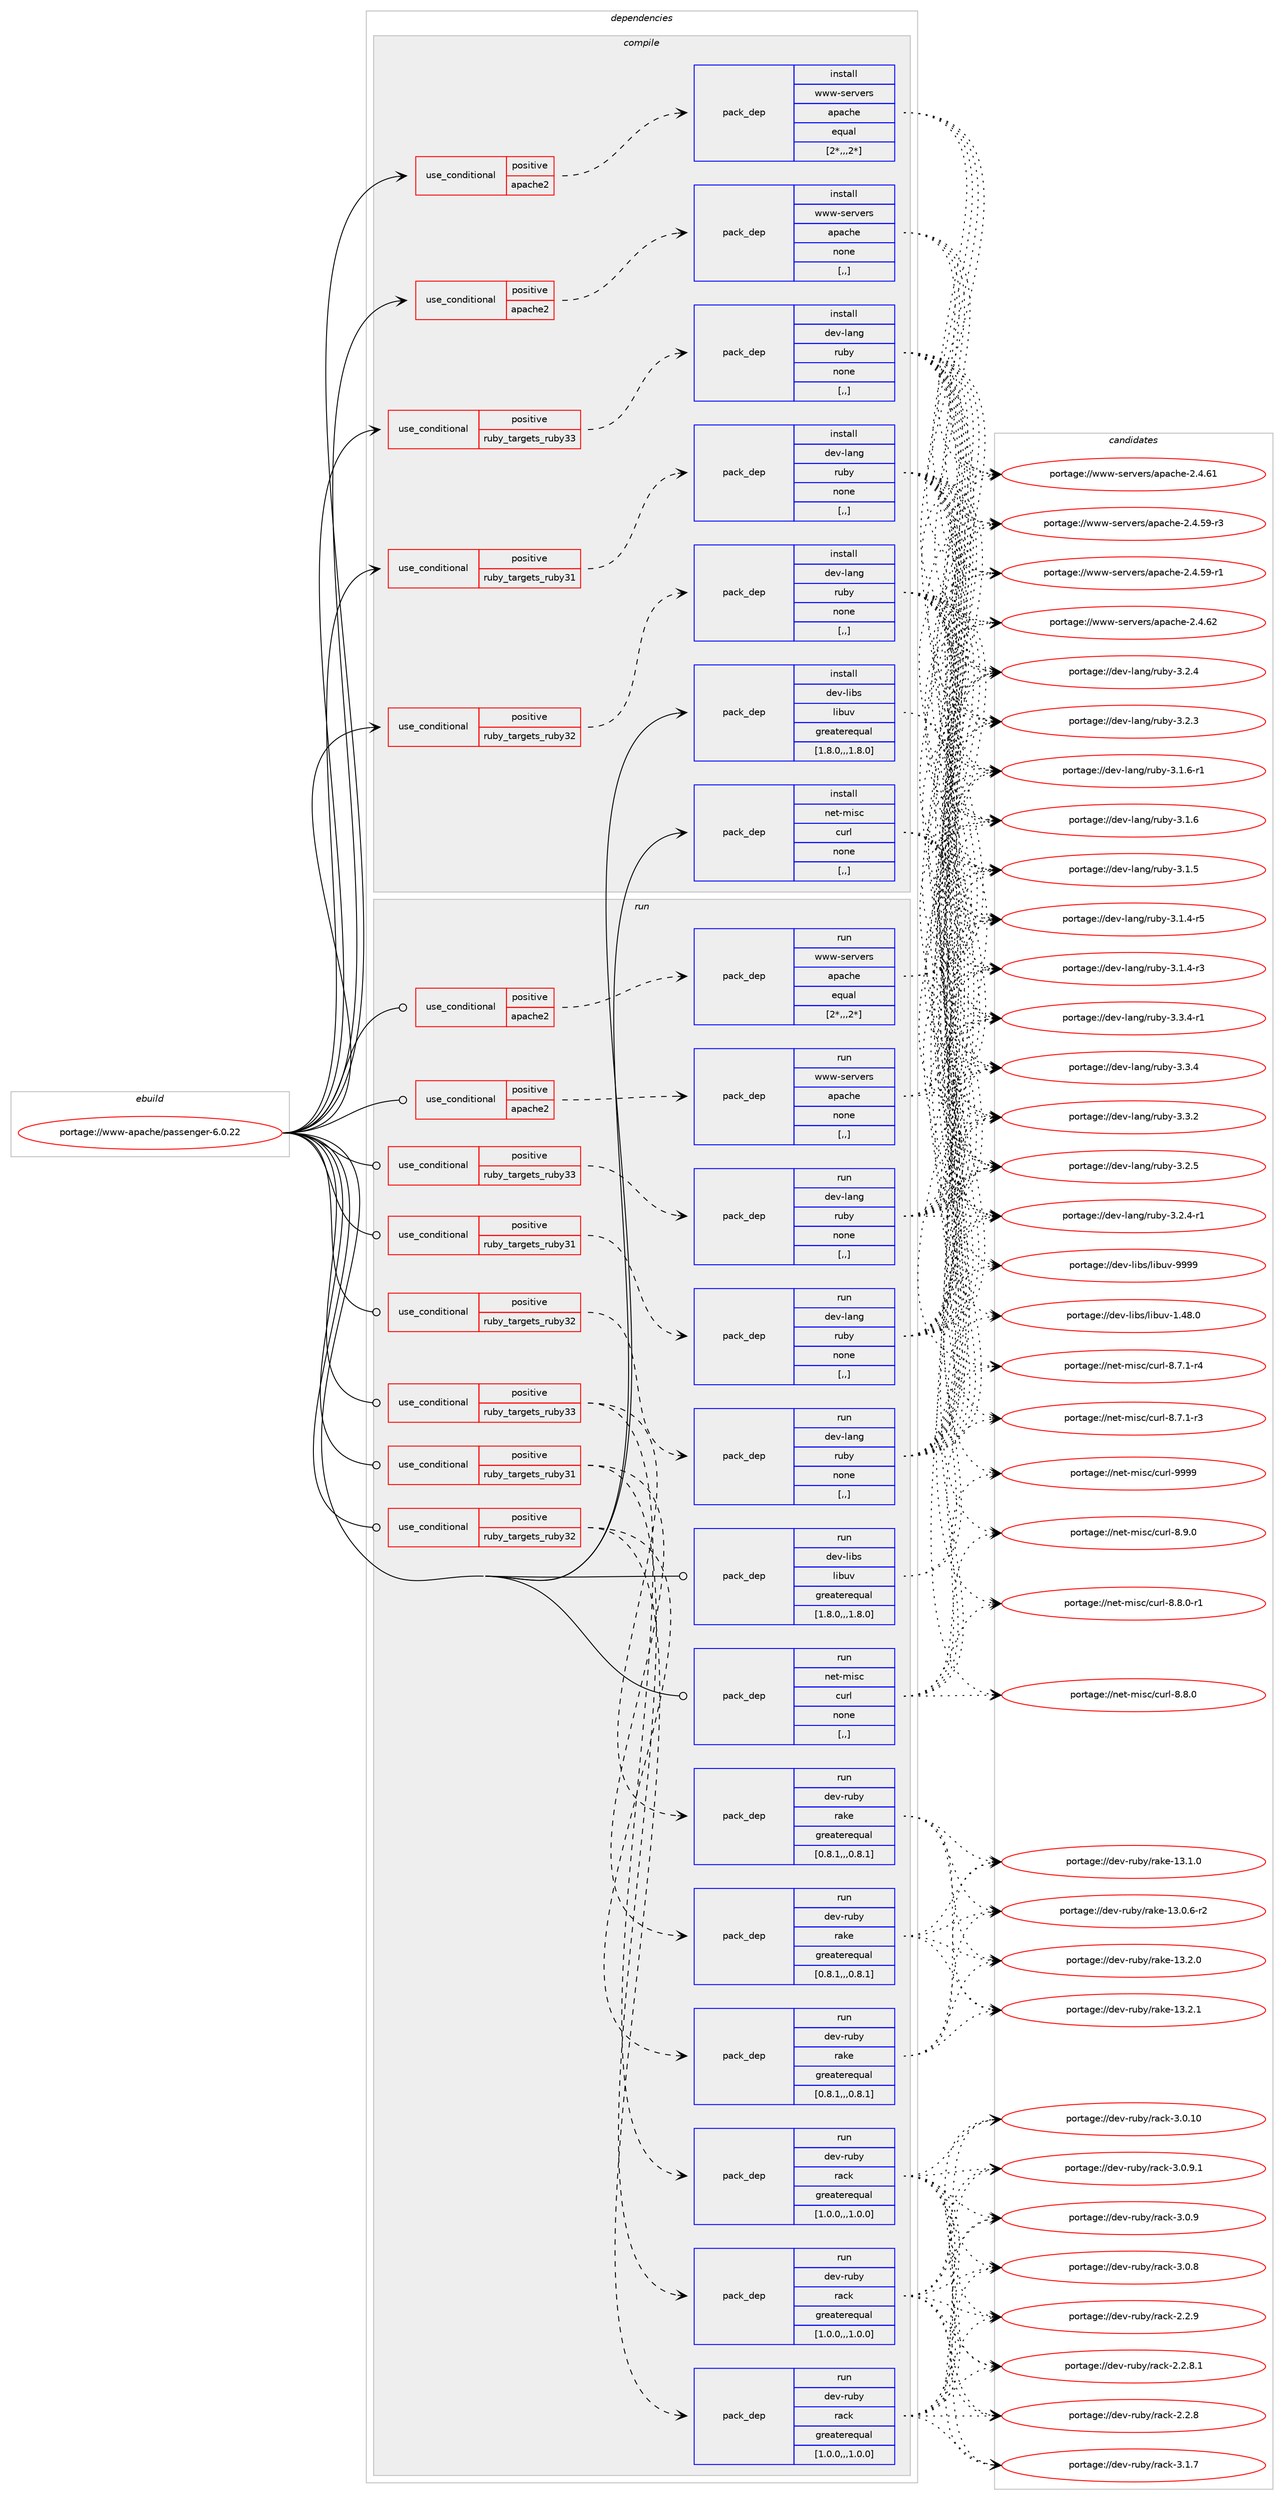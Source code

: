 digraph prolog {

# *************
# Graph options
# *************

newrank=true;
concentrate=true;
compound=true;
graph [rankdir=LR,fontname=Helvetica,fontsize=10,ranksep=1.5];#, ranksep=2.5, nodesep=0.2];
edge  [arrowhead=vee];
node  [fontname=Helvetica,fontsize=10];

# **********
# The ebuild
# **********

subgraph cluster_leftcol {
color=gray;
label=<<i>ebuild</i>>;
id [label="portage://www-apache/passenger-6.0.22", color=red, width=4, href="../www-apache/passenger-6.0.22.svg"];
}

# ****************
# The dependencies
# ****************

subgraph cluster_midcol {
color=gray;
label=<<i>dependencies</i>>;
subgraph cluster_compile {
fillcolor="#eeeeee";
style=filled;
label=<<i>compile</i>>;
subgraph cond118772 {
dependency445808 [label=<<TABLE BORDER="0" CELLBORDER="1" CELLSPACING="0" CELLPADDING="4"><TR><TD ROWSPAN="3" CELLPADDING="10">use_conditional</TD></TR><TR><TD>positive</TD></TR><TR><TD>apache2</TD></TR></TABLE>>, shape=none, color=red];
subgraph pack323781 {
dependency445809 [label=<<TABLE BORDER="0" CELLBORDER="1" CELLSPACING="0" CELLPADDING="4" WIDTH="220"><TR><TD ROWSPAN="6" CELLPADDING="30">pack_dep</TD></TR><TR><TD WIDTH="110">install</TD></TR><TR><TD>www-servers</TD></TR><TR><TD>apache</TD></TR><TR><TD>equal</TD></TR><TR><TD>[2*,,,2*]</TD></TR></TABLE>>, shape=none, color=blue];
}
dependency445808:e -> dependency445809:w [weight=20,style="dashed",arrowhead="vee"];
}
id:e -> dependency445808:w [weight=20,style="solid",arrowhead="vee"];
subgraph cond118773 {
dependency445810 [label=<<TABLE BORDER="0" CELLBORDER="1" CELLSPACING="0" CELLPADDING="4"><TR><TD ROWSPAN="3" CELLPADDING="10">use_conditional</TD></TR><TR><TD>positive</TD></TR><TR><TD>apache2</TD></TR></TABLE>>, shape=none, color=red];
subgraph pack323782 {
dependency445811 [label=<<TABLE BORDER="0" CELLBORDER="1" CELLSPACING="0" CELLPADDING="4" WIDTH="220"><TR><TD ROWSPAN="6" CELLPADDING="30">pack_dep</TD></TR><TR><TD WIDTH="110">install</TD></TR><TR><TD>www-servers</TD></TR><TR><TD>apache</TD></TR><TR><TD>none</TD></TR><TR><TD>[,,]</TD></TR></TABLE>>, shape=none, color=blue];
}
dependency445810:e -> dependency445811:w [weight=20,style="dashed",arrowhead="vee"];
}
id:e -> dependency445810:w [weight=20,style="solid",arrowhead="vee"];
subgraph cond118774 {
dependency445812 [label=<<TABLE BORDER="0" CELLBORDER="1" CELLSPACING="0" CELLPADDING="4"><TR><TD ROWSPAN="3" CELLPADDING="10">use_conditional</TD></TR><TR><TD>positive</TD></TR><TR><TD>ruby_targets_ruby31</TD></TR></TABLE>>, shape=none, color=red];
subgraph pack323783 {
dependency445813 [label=<<TABLE BORDER="0" CELLBORDER="1" CELLSPACING="0" CELLPADDING="4" WIDTH="220"><TR><TD ROWSPAN="6" CELLPADDING="30">pack_dep</TD></TR><TR><TD WIDTH="110">install</TD></TR><TR><TD>dev-lang</TD></TR><TR><TD>ruby</TD></TR><TR><TD>none</TD></TR><TR><TD>[,,]</TD></TR></TABLE>>, shape=none, color=blue];
}
dependency445812:e -> dependency445813:w [weight=20,style="dashed",arrowhead="vee"];
}
id:e -> dependency445812:w [weight=20,style="solid",arrowhead="vee"];
subgraph cond118775 {
dependency445814 [label=<<TABLE BORDER="0" CELLBORDER="1" CELLSPACING="0" CELLPADDING="4"><TR><TD ROWSPAN="3" CELLPADDING="10">use_conditional</TD></TR><TR><TD>positive</TD></TR><TR><TD>ruby_targets_ruby32</TD></TR></TABLE>>, shape=none, color=red];
subgraph pack323784 {
dependency445815 [label=<<TABLE BORDER="0" CELLBORDER="1" CELLSPACING="0" CELLPADDING="4" WIDTH="220"><TR><TD ROWSPAN="6" CELLPADDING="30">pack_dep</TD></TR><TR><TD WIDTH="110">install</TD></TR><TR><TD>dev-lang</TD></TR><TR><TD>ruby</TD></TR><TR><TD>none</TD></TR><TR><TD>[,,]</TD></TR></TABLE>>, shape=none, color=blue];
}
dependency445814:e -> dependency445815:w [weight=20,style="dashed",arrowhead="vee"];
}
id:e -> dependency445814:w [weight=20,style="solid",arrowhead="vee"];
subgraph cond118776 {
dependency445816 [label=<<TABLE BORDER="0" CELLBORDER="1" CELLSPACING="0" CELLPADDING="4"><TR><TD ROWSPAN="3" CELLPADDING="10">use_conditional</TD></TR><TR><TD>positive</TD></TR><TR><TD>ruby_targets_ruby33</TD></TR></TABLE>>, shape=none, color=red];
subgraph pack323785 {
dependency445817 [label=<<TABLE BORDER="0" CELLBORDER="1" CELLSPACING="0" CELLPADDING="4" WIDTH="220"><TR><TD ROWSPAN="6" CELLPADDING="30">pack_dep</TD></TR><TR><TD WIDTH="110">install</TD></TR><TR><TD>dev-lang</TD></TR><TR><TD>ruby</TD></TR><TR><TD>none</TD></TR><TR><TD>[,,]</TD></TR></TABLE>>, shape=none, color=blue];
}
dependency445816:e -> dependency445817:w [weight=20,style="dashed",arrowhead="vee"];
}
id:e -> dependency445816:w [weight=20,style="solid",arrowhead="vee"];
subgraph pack323786 {
dependency445818 [label=<<TABLE BORDER="0" CELLBORDER="1" CELLSPACING="0" CELLPADDING="4" WIDTH="220"><TR><TD ROWSPAN="6" CELLPADDING="30">pack_dep</TD></TR><TR><TD WIDTH="110">install</TD></TR><TR><TD>dev-libs</TD></TR><TR><TD>libuv</TD></TR><TR><TD>greaterequal</TD></TR><TR><TD>[1.8.0,,,1.8.0]</TD></TR></TABLE>>, shape=none, color=blue];
}
id:e -> dependency445818:w [weight=20,style="solid",arrowhead="vee"];
subgraph pack323787 {
dependency445819 [label=<<TABLE BORDER="0" CELLBORDER="1" CELLSPACING="0" CELLPADDING="4" WIDTH="220"><TR><TD ROWSPAN="6" CELLPADDING="30">pack_dep</TD></TR><TR><TD WIDTH="110">install</TD></TR><TR><TD>net-misc</TD></TR><TR><TD>curl</TD></TR><TR><TD>none</TD></TR><TR><TD>[,,]</TD></TR></TABLE>>, shape=none, color=blue];
}
id:e -> dependency445819:w [weight=20,style="solid",arrowhead="vee"];
}
subgraph cluster_compileandrun {
fillcolor="#eeeeee";
style=filled;
label=<<i>compile and run</i>>;
}
subgraph cluster_run {
fillcolor="#eeeeee";
style=filled;
label=<<i>run</i>>;
subgraph cond118777 {
dependency445820 [label=<<TABLE BORDER="0" CELLBORDER="1" CELLSPACING="0" CELLPADDING="4"><TR><TD ROWSPAN="3" CELLPADDING="10">use_conditional</TD></TR><TR><TD>positive</TD></TR><TR><TD>apache2</TD></TR></TABLE>>, shape=none, color=red];
subgraph pack323788 {
dependency445821 [label=<<TABLE BORDER="0" CELLBORDER="1" CELLSPACING="0" CELLPADDING="4" WIDTH="220"><TR><TD ROWSPAN="6" CELLPADDING="30">pack_dep</TD></TR><TR><TD WIDTH="110">run</TD></TR><TR><TD>www-servers</TD></TR><TR><TD>apache</TD></TR><TR><TD>equal</TD></TR><TR><TD>[2*,,,2*]</TD></TR></TABLE>>, shape=none, color=blue];
}
dependency445820:e -> dependency445821:w [weight=20,style="dashed",arrowhead="vee"];
}
id:e -> dependency445820:w [weight=20,style="solid",arrowhead="odot"];
subgraph cond118778 {
dependency445822 [label=<<TABLE BORDER="0" CELLBORDER="1" CELLSPACING="0" CELLPADDING="4"><TR><TD ROWSPAN="3" CELLPADDING="10">use_conditional</TD></TR><TR><TD>positive</TD></TR><TR><TD>apache2</TD></TR></TABLE>>, shape=none, color=red];
subgraph pack323789 {
dependency445823 [label=<<TABLE BORDER="0" CELLBORDER="1" CELLSPACING="0" CELLPADDING="4" WIDTH="220"><TR><TD ROWSPAN="6" CELLPADDING="30">pack_dep</TD></TR><TR><TD WIDTH="110">run</TD></TR><TR><TD>www-servers</TD></TR><TR><TD>apache</TD></TR><TR><TD>none</TD></TR><TR><TD>[,,]</TD></TR></TABLE>>, shape=none, color=blue];
}
dependency445822:e -> dependency445823:w [weight=20,style="dashed",arrowhead="vee"];
}
id:e -> dependency445822:w [weight=20,style="solid",arrowhead="odot"];
subgraph cond118779 {
dependency445824 [label=<<TABLE BORDER="0" CELLBORDER="1" CELLSPACING="0" CELLPADDING="4"><TR><TD ROWSPAN="3" CELLPADDING="10">use_conditional</TD></TR><TR><TD>positive</TD></TR><TR><TD>ruby_targets_ruby31</TD></TR></TABLE>>, shape=none, color=red];
subgraph pack323790 {
dependency445825 [label=<<TABLE BORDER="0" CELLBORDER="1" CELLSPACING="0" CELLPADDING="4" WIDTH="220"><TR><TD ROWSPAN="6" CELLPADDING="30">pack_dep</TD></TR><TR><TD WIDTH="110">run</TD></TR><TR><TD>dev-lang</TD></TR><TR><TD>ruby</TD></TR><TR><TD>none</TD></TR><TR><TD>[,,]</TD></TR></TABLE>>, shape=none, color=blue];
}
dependency445824:e -> dependency445825:w [weight=20,style="dashed",arrowhead="vee"];
}
id:e -> dependency445824:w [weight=20,style="solid",arrowhead="odot"];
subgraph cond118780 {
dependency445826 [label=<<TABLE BORDER="0" CELLBORDER="1" CELLSPACING="0" CELLPADDING="4"><TR><TD ROWSPAN="3" CELLPADDING="10">use_conditional</TD></TR><TR><TD>positive</TD></TR><TR><TD>ruby_targets_ruby31</TD></TR></TABLE>>, shape=none, color=red];
subgraph pack323791 {
dependency445827 [label=<<TABLE BORDER="0" CELLBORDER="1" CELLSPACING="0" CELLPADDING="4" WIDTH="220"><TR><TD ROWSPAN="6" CELLPADDING="30">pack_dep</TD></TR><TR><TD WIDTH="110">run</TD></TR><TR><TD>dev-ruby</TD></TR><TR><TD>rack</TD></TR><TR><TD>greaterequal</TD></TR><TR><TD>[1.0.0,,,1.0.0]</TD></TR></TABLE>>, shape=none, color=blue];
}
dependency445826:e -> dependency445827:w [weight=20,style="dashed",arrowhead="vee"];
subgraph pack323792 {
dependency445828 [label=<<TABLE BORDER="0" CELLBORDER="1" CELLSPACING="0" CELLPADDING="4" WIDTH="220"><TR><TD ROWSPAN="6" CELLPADDING="30">pack_dep</TD></TR><TR><TD WIDTH="110">run</TD></TR><TR><TD>dev-ruby</TD></TR><TR><TD>rake</TD></TR><TR><TD>greaterequal</TD></TR><TR><TD>[0.8.1,,,0.8.1]</TD></TR></TABLE>>, shape=none, color=blue];
}
dependency445826:e -> dependency445828:w [weight=20,style="dashed",arrowhead="vee"];
}
id:e -> dependency445826:w [weight=20,style="solid",arrowhead="odot"];
subgraph cond118781 {
dependency445829 [label=<<TABLE BORDER="0" CELLBORDER="1" CELLSPACING="0" CELLPADDING="4"><TR><TD ROWSPAN="3" CELLPADDING="10">use_conditional</TD></TR><TR><TD>positive</TD></TR><TR><TD>ruby_targets_ruby32</TD></TR></TABLE>>, shape=none, color=red];
subgraph pack323793 {
dependency445830 [label=<<TABLE BORDER="0" CELLBORDER="1" CELLSPACING="0" CELLPADDING="4" WIDTH="220"><TR><TD ROWSPAN="6" CELLPADDING="30">pack_dep</TD></TR><TR><TD WIDTH="110">run</TD></TR><TR><TD>dev-lang</TD></TR><TR><TD>ruby</TD></TR><TR><TD>none</TD></TR><TR><TD>[,,]</TD></TR></TABLE>>, shape=none, color=blue];
}
dependency445829:e -> dependency445830:w [weight=20,style="dashed",arrowhead="vee"];
}
id:e -> dependency445829:w [weight=20,style="solid",arrowhead="odot"];
subgraph cond118782 {
dependency445831 [label=<<TABLE BORDER="0" CELLBORDER="1" CELLSPACING="0" CELLPADDING="4"><TR><TD ROWSPAN="3" CELLPADDING="10">use_conditional</TD></TR><TR><TD>positive</TD></TR><TR><TD>ruby_targets_ruby32</TD></TR></TABLE>>, shape=none, color=red];
subgraph pack323794 {
dependency445832 [label=<<TABLE BORDER="0" CELLBORDER="1" CELLSPACING="0" CELLPADDING="4" WIDTH="220"><TR><TD ROWSPAN="6" CELLPADDING="30">pack_dep</TD></TR><TR><TD WIDTH="110">run</TD></TR><TR><TD>dev-ruby</TD></TR><TR><TD>rack</TD></TR><TR><TD>greaterequal</TD></TR><TR><TD>[1.0.0,,,1.0.0]</TD></TR></TABLE>>, shape=none, color=blue];
}
dependency445831:e -> dependency445832:w [weight=20,style="dashed",arrowhead="vee"];
subgraph pack323795 {
dependency445833 [label=<<TABLE BORDER="0" CELLBORDER="1" CELLSPACING="0" CELLPADDING="4" WIDTH="220"><TR><TD ROWSPAN="6" CELLPADDING="30">pack_dep</TD></TR><TR><TD WIDTH="110">run</TD></TR><TR><TD>dev-ruby</TD></TR><TR><TD>rake</TD></TR><TR><TD>greaterequal</TD></TR><TR><TD>[0.8.1,,,0.8.1]</TD></TR></TABLE>>, shape=none, color=blue];
}
dependency445831:e -> dependency445833:w [weight=20,style="dashed",arrowhead="vee"];
}
id:e -> dependency445831:w [weight=20,style="solid",arrowhead="odot"];
subgraph cond118783 {
dependency445834 [label=<<TABLE BORDER="0" CELLBORDER="1" CELLSPACING="0" CELLPADDING="4"><TR><TD ROWSPAN="3" CELLPADDING="10">use_conditional</TD></TR><TR><TD>positive</TD></TR><TR><TD>ruby_targets_ruby33</TD></TR></TABLE>>, shape=none, color=red];
subgraph pack323796 {
dependency445835 [label=<<TABLE BORDER="0" CELLBORDER="1" CELLSPACING="0" CELLPADDING="4" WIDTH="220"><TR><TD ROWSPAN="6" CELLPADDING="30">pack_dep</TD></TR><TR><TD WIDTH="110">run</TD></TR><TR><TD>dev-lang</TD></TR><TR><TD>ruby</TD></TR><TR><TD>none</TD></TR><TR><TD>[,,]</TD></TR></TABLE>>, shape=none, color=blue];
}
dependency445834:e -> dependency445835:w [weight=20,style="dashed",arrowhead="vee"];
}
id:e -> dependency445834:w [weight=20,style="solid",arrowhead="odot"];
subgraph cond118784 {
dependency445836 [label=<<TABLE BORDER="0" CELLBORDER="1" CELLSPACING="0" CELLPADDING="4"><TR><TD ROWSPAN="3" CELLPADDING="10">use_conditional</TD></TR><TR><TD>positive</TD></TR><TR><TD>ruby_targets_ruby33</TD></TR></TABLE>>, shape=none, color=red];
subgraph pack323797 {
dependency445837 [label=<<TABLE BORDER="0" CELLBORDER="1" CELLSPACING="0" CELLPADDING="4" WIDTH="220"><TR><TD ROWSPAN="6" CELLPADDING="30">pack_dep</TD></TR><TR><TD WIDTH="110">run</TD></TR><TR><TD>dev-ruby</TD></TR><TR><TD>rack</TD></TR><TR><TD>greaterequal</TD></TR><TR><TD>[1.0.0,,,1.0.0]</TD></TR></TABLE>>, shape=none, color=blue];
}
dependency445836:e -> dependency445837:w [weight=20,style="dashed",arrowhead="vee"];
subgraph pack323798 {
dependency445838 [label=<<TABLE BORDER="0" CELLBORDER="1" CELLSPACING="0" CELLPADDING="4" WIDTH="220"><TR><TD ROWSPAN="6" CELLPADDING="30">pack_dep</TD></TR><TR><TD WIDTH="110">run</TD></TR><TR><TD>dev-ruby</TD></TR><TR><TD>rake</TD></TR><TR><TD>greaterequal</TD></TR><TR><TD>[0.8.1,,,0.8.1]</TD></TR></TABLE>>, shape=none, color=blue];
}
dependency445836:e -> dependency445838:w [weight=20,style="dashed",arrowhead="vee"];
}
id:e -> dependency445836:w [weight=20,style="solid",arrowhead="odot"];
subgraph pack323799 {
dependency445839 [label=<<TABLE BORDER="0" CELLBORDER="1" CELLSPACING="0" CELLPADDING="4" WIDTH="220"><TR><TD ROWSPAN="6" CELLPADDING="30">pack_dep</TD></TR><TR><TD WIDTH="110">run</TD></TR><TR><TD>dev-libs</TD></TR><TR><TD>libuv</TD></TR><TR><TD>greaterequal</TD></TR><TR><TD>[1.8.0,,,1.8.0]</TD></TR></TABLE>>, shape=none, color=blue];
}
id:e -> dependency445839:w [weight=20,style="solid",arrowhead="odot"];
subgraph pack323800 {
dependency445840 [label=<<TABLE BORDER="0" CELLBORDER="1" CELLSPACING="0" CELLPADDING="4" WIDTH="220"><TR><TD ROWSPAN="6" CELLPADDING="30">pack_dep</TD></TR><TR><TD WIDTH="110">run</TD></TR><TR><TD>net-misc</TD></TR><TR><TD>curl</TD></TR><TR><TD>none</TD></TR><TR><TD>[,,]</TD></TR></TABLE>>, shape=none, color=blue];
}
id:e -> dependency445840:w [weight=20,style="solid",arrowhead="odot"];
}
}

# **************
# The candidates
# **************

subgraph cluster_choices {
rank=same;
color=gray;
label=<<i>candidates</i>>;

subgraph choice323781 {
color=black;
nodesep=1;
choice119119119451151011141181011141154797112979910410145504652465450 [label="portage://www-servers/apache-2.4.62", color=red, width=4,href="../www-servers/apache-2.4.62.svg"];
choice119119119451151011141181011141154797112979910410145504652465449 [label="portage://www-servers/apache-2.4.61", color=red, width=4,href="../www-servers/apache-2.4.61.svg"];
choice1191191194511510111411810111411547971129799104101455046524653574511451 [label="portage://www-servers/apache-2.4.59-r3", color=red, width=4,href="../www-servers/apache-2.4.59-r3.svg"];
choice1191191194511510111411810111411547971129799104101455046524653574511449 [label="portage://www-servers/apache-2.4.59-r1", color=red, width=4,href="../www-servers/apache-2.4.59-r1.svg"];
dependency445809:e -> choice119119119451151011141181011141154797112979910410145504652465450:w [style=dotted,weight="100"];
dependency445809:e -> choice119119119451151011141181011141154797112979910410145504652465449:w [style=dotted,weight="100"];
dependency445809:e -> choice1191191194511510111411810111411547971129799104101455046524653574511451:w [style=dotted,weight="100"];
dependency445809:e -> choice1191191194511510111411810111411547971129799104101455046524653574511449:w [style=dotted,weight="100"];
}
subgraph choice323782 {
color=black;
nodesep=1;
choice119119119451151011141181011141154797112979910410145504652465450 [label="portage://www-servers/apache-2.4.62", color=red, width=4,href="../www-servers/apache-2.4.62.svg"];
choice119119119451151011141181011141154797112979910410145504652465449 [label="portage://www-servers/apache-2.4.61", color=red, width=4,href="../www-servers/apache-2.4.61.svg"];
choice1191191194511510111411810111411547971129799104101455046524653574511451 [label="portage://www-servers/apache-2.4.59-r3", color=red, width=4,href="../www-servers/apache-2.4.59-r3.svg"];
choice1191191194511510111411810111411547971129799104101455046524653574511449 [label="portage://www-servers/apache-2.4.59-r1", color=red, width=4,href="../www-servers/apache-2.4.59-r1.svg"];
dependency445811:e -> choice119119119451151011141181011141154797112979910410145504652465450:w [style=dotted,weight="100"];
dependency445811:e -> choice119119119451151011141181011141154797112979910410145504652465449:w [style=dotted,weight="100"];
dependency445811:e -> choice1191191194511510111411810111411547971129799104101455046524653574511451:w [style=dotted,weight="100"];
dependency445811:e -> choice1191191194511510111411810111411547971129799104101455046524653574511449:w [style=dotted,weight="100"];
}
subgraph choice323783 {
color=black;
nodesep=1;
choice100101118451089711010347114117981214551465146524511449 [label="portage://dev-lang/ruby-3.3.4-r1", color=red, width=4,href="../dev-lang/ruby-3.3.4-r1.svg"];
choice10010111845108971101034711411798121455146514652 [label="portage://dev-lang/ruby-3.3.4", color=red, width=4,href="../dev-lang/ruby-3.3.4.svg"];
choice10010111845108971101034711411798121455146514650 [label="portage://dev-lang/ruby-3.3.2", color=red, width=4,href="../dev-lang/ruby-3.3.2.svg"];
choice10010111845108971101034711411798121455146504653 [label="portage://dev-lang/ruby-3.2.5", color=red, width=4,href="../dev-lang/ruby-3.2.5.svg"];
choice100101118451089711010347114117981214551465046524511449 [label="portage://dev-lang/ruby-3.2.4-r1", color=red, width=4,href="../dev-lang/ruby-3.2.4-r1.svg"];
choice10010111845108971101034711411798121455146504652 [label="portage://dev-lang/ruby-3.2.4", color=red, width=4,href="../dev-lang/ruby-3.2.4.svg"];
choice10010111845108971101034711411798121455146504651 [label="portage://dev-lang/ruby-3.2.3", color=red, width=4,href="../dev-lang/ruby-3.2.3.svg"];
choice100101118451089711010347114117981214551464946544511449 [label="portage://dev-lang/ruby-3.1.6-r1", color=red, width=4,href="../dev-lang/ruby-3.1.6-r1.svg"];
choice10010111845108971101034711411798121455146494654 [label="portage://dev-lang/ruby-3.1.6", color=red, width=4,href="../dev-lang/ruby-3.1.6.svg"];
choice10010111845108971101034711411798121455146494653 [label="portage://dev-lang/ruby-3.1.5", color=red, width=4,href="../dev-lang/ruby-3.1.5.svg"];
choice100101118451089711010347114117981214551464946524511453 [label="portage://dev-lang/ruby-3.1.4-r5", color=red, width=4,href="../dev-lang/ruby-3.1.4-r5.svg"];
choice100101118451089711010347114117981214551464946524511451 [label="portage://dev-lang/ruby-3.1.4-r3", color=red, width=4,href="../dev-lang/ruby-3.1.4-r3.svg"];
dependency445813:e -> choice100101118451089711010347114117981214551465146524511449:w [style=dotted,weight="100"];
dependency445813:e -> choice10010111845108971101034711411798121455146514652:w [style=dotted,weight="100"];
dependency445813:e -> choice10010111845108971101034711411798121455146514650:w [style=dotted,weight="100"];
dependency445813:e -> choice10010111845108971101034711411798121455146504653:w [style=dotted,weight="100"];
dependency445813:e -> choice100101118451089711010347114117981214551465046524511449:w [style=dotted,weight="100"];
dependency445813:e -> choice10010111845108971101034711411798121455146504652:w [style=dotted,weight="100"];
dependency445813:e -> choice10010111845108971101034711411798121455146504651:w [style=dotted,weight="100"];
dependency445813:e -> choice100101118451089711010347114117981214551464946544511449:w [style=dotted,weight="100"];
dependency445813:e -> choice10010111845108971101034711411798121455146494654:w [style=dotted,weight="100"];
dependency445813:e -> choice10010111845108971101034711411798121455146494653:w [style=dotted,weight="100"];
dependency445813:e -> choice100101118451089711010347114117981214551464946524511453:w [style=dotted,weight="100"];
dependency445813:e -> choice100101118451089711010347114117981214551464946524511451:w [style=dotted,weight="100"];
}
subgraph choice323784 {
color=black;
nodesep=1;
choice100101118451089711010347114117981214551465146524511449 [label="portage://dev-lang/ruby-3.3.4-r1", color=red, width=4,href="../dev-lang/ruby-3.3.4-r1.svg"];
choice10010111845108971101034711411798121455146514652 [label="portage://dev-lang/ruby-3.3.4", color=red, width=4,href="../dev-lang/ruby-3.3.4.svg"];
choice10010111845108971101034711411798121455146514650 [label="portage://dev-lang/ruby-3.3.2", color=red, width=4,href="../dev-lang/ruby-3.3.2.svg"];
choice10010111845108971101034711411798121455146504653 [label="portage://dev-lang/ruby-3.2.5", color=red, width=4,href="../dev-lang/ruby-3.2.5.svg"];
choice100101118451089711010347114117981214551465046524511449 [label="portage://dev-lang/ruby-3.2.4-r1", color=red, width=4,href="../dev-lang/ruby-3.2.4-r1.svg"];
choice10010111845108971101034711411798121455146504652 [label="portage://dev-lang/ruby-3.2.4", color=red, width=4,href="../dev-lang/ruby-3.2.4.svg"];
choice10010111845108971101034711411798121455146504651 [label="portage://dev-lang/ruby-3.2.3", color=red, width=4,href="../dev-lang/ruby-3.2.3.svg"];
choice100101118451089711010347114117981214551464946544511449 [label="portage://dev-lang/ruby-3.1.6-r1", color=red, width=4,href="../dev-lang/ruby-3.1.6-r1.svg"];
choice10010111845108971101034711411798121455146494654 [label="portage://dev-lang/ruby-3.1.6", color=red, width=4,href="../dev-lang/ruby-3.1.6.svg"];
choice10010111845108971101034711411798121455146494653 [label="portage://dev-lang/ruby-3.1.5", color=red, width=4,href="../dev-lang/ruby-3.1.5.svg"];
choice100101118451089711010347114117981214551464946524511453 [label="portage://dev-lang/ruby-3.1.4-r5", color=red, width=4,href="../dev-lang/ruby-3.1.4-r5.svg"];
choice100101118451089711010347114117981214551464946524511451 [label="portage://dev-lang/ruby-3.1.4-r3", color=red, width=4,href="../dev-lang/ruby-3.1.4-r3.svg"];
dependency445815:e -> choice100101118451089711010347114117981214551465146524511449:w [style=dotted,weight="100"];
dependency445815:e -> choice10010111845108971101034711411798121455146514652:w [style=dotted,weight="100"];
dependency445815:e -> choice10010111845108971101034711411798121455146514650:w [style=dotted,weight="100"];
dependency445815:e -> choice10010111845108971101034711411798121455146504653:w [style=dotted,weight="100"];
dependency445815:e -> choice100101118451089711010347114117981214551465046524511449:w [style=dotted,weight="100"];
dependency445815:e -> choice10010111845108971101034711411798121455146504652:w [style=dotted,weight="100"];
dependency445815:e -> choice10010111845108971101034711411798121455146504651:w [style=dotted,weight="100"];
dependency445815:e -> choice100101118451089711010347114117981214551464946544511449:w [style=dotted,weight="100"];
dependency445815:e -> choice10010111845108971101034711411798121455146494654:w [style=dotted,weight="100"];
dependency445815:e -> choice10010111845108971101034711411798121455146494653:w [style=dotted,weight="100"];
dependency445815:e -> choice100101118451089711010347114117981214551464946524511453:w [style=dotted,weight="100"];
dependency445815:e -> choice100101118451089711010347114117981214551464946524511451:w [style=dotted,weight="100"];
}
subgraph choice323785 {
color=black;
nodesep=1;
choice100101118451089711010347114117981214551465146524511449 [label="portage://dev-lang/ruby-3.3.4-r1", color=red, width=4,href="../dev-lang/ruby-3.3.4-r1.svg"];
choice10010111845108971101034711411798121455146514652 [label="portage://dev-lang/ruby-3.3.4", color=red, width=4,href="../dev-lang/ruby-3.3.4.svg"];
choice10010111845108971101034711411798121455146514650 [label="portage://dev-lang/ruby-3.3.2", color=red, width=4,href="../dev-lang/ruby-3.3.2.svg"];
choice10010111845108971101034711411798121455146504653 [label="portage://dev-lang/ruby-3.2.5", color=red, width=4,href="../dev-lang/ruby-3.2.5.svg"];
choice100101118451089711010347114117981214551465046524511449 [label="portage://dev-lang/ruby-3.2.4-r1", color=red, width=4,href="../dev-lang/ruby-3.2.4-r1.svg"];
choice10010111845108971101034711411798121455146504652 [label="portage://dev-lang/ruby-3.2.4", color=red, width=4,href="../dev-lang/ruby-3.2.4.svg"];
choice10010111845108971101034711411798121455146504651 [label="portage://dev-lang/ruby-3.2.3", color=red, width=4,href="../dev-lang/ruby-3.2.3.svg"];
choice100101118451089711010347114117981214551464946544511449 [label="portage://dev-lang/ruby-3.1.6-r1", color=red, width=4,href="../dev-lang/ruby-3.1.6-r1.svg"];
choice10010111845108971101034711411798121455146494654 [label="portage://dev-lang/ruby-3.1.6", color=red, width=4,href="../dev-lang/ruby-3.1.6.svg"];
choice10010111845108971101034711411798121455146494653 [label="portage://dev-lang/ruby-3.1.5", color=red, width=4,href="../dev-lang/ruby-3.1.5.svg"];
choice100101118451089711010347114117981214551464946524511453 [label="portage://dev-lang/ruby-3.1.4-r5", color=red, width=4,href="../dev-lang/ruby-3.1.4-r5.svg"];
choice100101118451089711010347114117981214551464946524511451 [label="portage://dev-lang/ruby-3.1.4-r3", color=red, width=4,href="../dev-lang/ruby-3.1.4-r3.svg"];
dependency445817:e -> choice100101118451089711010347114117981214551465146524511449:w [style=dotted,weight="100"];
dependency445817:e -> choice10010111845108971101034711411798121455146514652:w [style=dotted,weight="100"];
dependency445817:e -> choice10010111845108971101034711411798121455146514650:w [style=dotted,weight="100"];
dependency445817:e -> choice10010111845108971101034711411798121455146504653:w [style=dotted,weight="100"];
dependency445817:e -> choice100101118451089711010347114117981214551465046524511449:w [style=dotted,weight="100"];
dependency445817:e -> choice10010111845108971101034711411798121455146504652:w [style=dotted,weight="100"];
dependency445817:e -> choice10010111845108971101034711411798121455146504651:w [style=dotted,weight="100"];
dependency445817:e -> choice100101118451089711010347114117981214551464946544511449:w [style=dotted,weight="100"];
dependency445817:e -> choice10010111845108971101034711411798121455146494654:w [style=dotted,weight="100"];
dependency445817:e -> choice10010111845108971101034711411798121455146494653:w [style=dotted,weight="100"];
dependency445817:e -> choice100101118451089711010347114117981214551464946524511453:w [style=dotted,weight="100"];
dependency445817:e -> choice100101118451089711010347114117981214551464946524511451:w [style=dotted,weight="100"];
}
subgraph choice323786 {
color=black;
nodesep=1;
choice100101118451081059811547108105981171184557575757 [label="portage://dev-libs/libuv-9999", color=red, width=4,href="../dev-libs/libuv-9999.svg"];
choice1001011184510810598115471081059811711845494652564648 [label="portage://dev-libs/libuv-1.48.0", color=red, width=4,href="../dev-libs/libuv-1.48.0.svg"];
dependency445818:e -> choice100101118451081059811547108105981171184557575757:w [style=dotted,weight="100"];
dependency445818:e -> choice1001011184510810598115471081059811711845494652564648:w [style=dotted,weight="100"];
}
subgraph choice323787 {
color=black;
nodesep=1;
choice110101116451091051159947991171141084557575757 [label="portage://net-misc/curl-9999", color=red, width=4,href="../net-misc/curl-9999.svg"];
choice11010111645109105115994799117114108455646574648 [label="portage://net-misc/curl-8.9.0", color=red, width=4,href="../net-misc/curl-8.9.0.svg"];
choice110101116451091051159947991171141084556465646484511449 [label="portage://net-misc/curl-8.8.0-r1", color=red, width=4,href="../net-misc/curl-8.8.0-r1.svg"];
choice11010111645109105115994799117114108455646564648 [label="portage://net-misc/curl-8.8.0", color=red, width=4,href="../net-misc/curl-8.8.0.svg"];
choice110101116451091051159947991171141084556465546494511452 [label="portage://net-misc/curl-8.7.1-r4", color=red, width=4,href="../net-misc/curl-8.7.1-r4.svg"];
choice110101116451091051159947991171141084556465546494511451 [label="portage://net-misc/curl-8.7.1-r3", color=red, width=4,href="../net-misc/curl-8.7.1-r3.svg"];
dependency445819:e -> choice110101116451091051159947991171141084557575757:w [style=dotted,weight="100"];
dependency445819:e -> choice11010111645109105115994799117114108455646574648:w [style=dotted,weight="100"];
dependency445819:e -> choice110101116451091051159947991171141084556465646484511449:w [style=dotted,weight="100"];
dependency445819:e -> choice11010111645109105115994799117114108455646564648:w [style=dotted,weight="100"];
dependency445819:e -> choice110101116451091051159947991171141084556465546494511452:w [style=dotted,weight="100"];
dependency445819:e -> choice110101116451091051159947991171141084556465546494511451:w [style=dotted,weight="100"];
}
subgraph choice323788 {
color=black;
nodesep=1;
choice119119119451151011141181011141154797112979910410145504652465450 [label="portage://www-servers/apache-2.4.62", color=red, width=4,href="../www-servers/apache-2.4.62.svg"];
choice119119119451151011141181011141154797112979910410145504652465449 [label="portage://www-servers/apache-2.4.61", color=red, width=4,href="../www-servers/apache-2.4.61.svg"];
choice1191191194511510111411810111411547971129799104101455046524653574511451 [label="portage://www-servers/apache-2.4.59-r3", color=red, width=4,href="../www-servers/apache-2.4.59-r3.svg"];
choice1191191194511510111411810111411547971129799104101455046524653574511449 [label="portage://www-servers/apache-2.4.59-r1", color=red, width=4,href="../www-servers/apache-2.4.59-r1.svg"];
dependency445821:e -> choice119119119451151011141181011141154797112979910410145504652465450:w [style=dotted,weight="100"];
dependency445821:e -> choice119119119451151011141181011141154797112979910410145504652465449:w [style=dotted,weight="100"];
dependency445821:e -> choice1191191194511510111411810111411547971129799104101455046524653574511451:w [style=dotted,weight="100"];
dependency445821:e -> choice1191191194511510111411810111411547971129799104101455046524653574511449:w [style=dotted,weight="100"];
}
subgraph choice323789 {
color=black;
nodesep=1;
choice119119119451151011141181011141154797112979910410145504652465450 [label="portage://www-servers/apache-2.4.62", color=red, width=4,href="../www-servers/apache-2.4.62.svg"];
choice119119119451151011141181011141154797112979910410145504652465449 [label="portage://www-servers/apache-2.4.61", color=red, width=4,href="../www-servers/apache-2.4.61.svg"];
choice1191191194511510111411810111411547971129799104101455046524653574511451 [label="portage://www-servers/apache-2.4.59-r3", color=red, width=4,href="../www-servers/apache-2.4.59-r3.svg"];
choice1191191194511510111411810111411547971129799104101455046524653574511449 [label="portage://www-servers/apache-2.4.59-r1", color=red, width=4,href="../www-servers/apache-2.4.59-r1.svg"];
dependency445823:e -> choice119119119451151011141181011141154797112979910410145504652465450:w [style=dotted,weight="100"];
dependency445823:e -> choice119119119451151011141181011141154797112979910410145504652465449:w [style=dotted,weight="100"];
dependency445823:e -> choice1191191194511510111411810111411547971129799104101455046524653574511451:w [style=dotted,weight="100"];
dependency445823:e -> choice1191191194511510111411810111411547971129799104101455046524653574511449:w [style=dotted,weight="100"];
}
subgraph choice323790 {
color=black;
nodesep=1;
choice100101118451089711010347114117981214551465146524511449 [label="portage://dev-lang/ruby-3.3.4-r1", color=red, width=4,href="../dev-lang/ruby-3.3.4-r1.svg"];
choice10010111845108971101034711411798121455146514652 [label="portage://dev-lang/ruby-3.3.4", color=red, width=4,href="../dev-lang/ruby-3.3.4.svg"];
choice10010111845108971101034711411798121455146514650 [label="portage://dev-lang/ruby-3.3.2", color=red, width=4,href="../dev-lang/ruby-3.3.2.svg"];
choice10010111845108971101034711411798121455146504653 [label="portage://dev-lang/ruby-3.2.5", color=red, width=4,href="../dev-lang/ruby-3.2.5.svg"];
choice100101118451089711010347114117981214551465046524511449 [label="portage://dev-lang/ruby-3.2.4-r1", color=red, width=4,href="../dev-lang/ruby-3.2.4-r1.svg"];
choice10010111845108971101034711411798121455146504652 [label="portage://dev-lang/ruby-3.2.4", color=red, width=4,href="../dev-lang/ruby-3.2.4.svg"];
choice10010111845108971101034711411798121455146504651 [label="portage://dev-lang/ruby-3.2.3", color=red, width=4,href="../dev-lang/ruby-3.2.3.svg"];
choice100101118451089711010347114117981214551464946544511449 [label="portage://dev-lang/ruby-3.1.6-r1", color=red, width=4,href="../dev-lang/ruby-3.1.6-r1.svg"];
choice10010111845108971101034711411798121455146494654 [label="portage://dev-lang/ruby-3.1.6", color=red, width=4,href="../dev-lang/ruby-3.1.6.svg"];
choice10010111845108971101034711411798121455146494653 [label="portage://dev-lang/ruby-3.1.5", color=red, width=4,href="../dev-lang/ruby-3.1.5.svg"];
choice100101118451089711010347114117981214551464946524511453 [label="portage://dev-lang/ruby-3.1.4-r5", color=red, width=4,href="../dev-lang/ruby-3.1.4-r5.svg"];
choice100101118451089711010347114117981214551464946524511451 [label="portage://dev-lang/ruby-3.1.4-r3", color=red, width=4,href="../dev-lang/ruby-3.1.4-r3.svg"];
dependency445825:e -> choice100101118451089711010347114117981214551465146524511449:w [style=dotted,weight="100"];
dependency445825:e -> choice10010111845108971101034711411798121455146514652:w [style=dotted,weight="100"];
dependency445825:e -> choice10010111845108971101034711411798121455146514650:w [style=dotted,weight="100"];
dependency445825:e -> choice10010111845108971101034711411798121455146504653:w [style=dotted,weight="100"];
dependency445825:e -> choice100101118451089711010347114117981214551465046524511449:w [style=dotted,weight="100"];
dependency445825:e -> choice10010111845108971101034711411798121455146504652:w [style=dotted,weight="100"];
dependency445825:e -> choice10010111845108971101034711411798121455146504651:w [style=dotted,weight="100"];
dependency445825:e -> choice100101118451089711010347114117981214551464946544511449:w [style=dotted,weight="100"];
dependency445825:e -> choice10010111845108971101034711411798121455146494654:w [style=dotted,weight="100"];
dependency445825:e -> choice10010111845108971101034711411798121455146494653:w [style=dotted,weight="100"];
dependency445825:e -> choice100101118451089711010347114117981214551464946524511453:w [style=dotted,weight="100"];
dependency445825:e -> choice100101118451089711010347114117981214551464946524511451:w [style=dotted,weight="100"];
}
subgraph choice323791 {
color=black;
nodesep=1;
choice1001011184511411798121471149799107455146494655 [label="portage://dev-ruby/rack-3.1.7", color=red, width=4,href="../dev-ruby/rack-3.1.7.svg"];
choice100101118451141179812147114979910745514648464948 [label="portage://dev-ruby/rack-3.0.10", color=red, width=4,href="../dev-ruby/rack-3.0.10.svg"];
choice10010111845114117981214711497991074551464846574649 [label="portage://dev-ruby/rack-3.0.9.1", color=red, width=4,href="../dev-ruby/rack-3.0.9.1.svg"];
choice1001011184511411798121471149799107455146484657 [label="portage://dev-ruby/rack-3.0.9", color=red, width=4,href="../dev-ruby/rack-3.0.9.svg"];
choice1001011184511411798121471149799107455146484656 [label="portage://dev-ruby/rack-3.0.8", color=red, width=4,href="../dev-ruby/rack-3.0.8.svg"];
choice1001011184511411798121471149799107455046504657 [label="portage://dev-ruby/rack-2.2.9", color=red, width=4,href="../dev-ruby/rack-2.2.9.svg"];
choice10010111845114117981214711497991074550465046564649 [label="portage://dev-ruby/rack-2.2.8.1", color=red, width=4,href="../dev-ruby/rack-2.2.8.1.svg"];
choice1001011184511411798121471149799107455046504656 [label="portage://dev-ruby/rack-2.2.8", color=red, width=4,href="../dev-ruby/rack-2.2.8.svg"];
dependency445827:e -> choice1001011184511411798121471149799107455146494655:w [style=dotted,weight="100"];
dependency445827:e -> choice100101118451141179812147114979910745514648464948:w [style=dotted,weight="100"];
dependency445827:e -> choice10010111845114117981214711497991074551464846574649:w [style=dotted,weight="100"];
dependency445827:e -> choice1001011184511411798121471149799107455146484657:w [style=dotted,weight="100"];
dependency445827:e -> choice1001011184511411798121471149799107455146484656:w [style=dotted,weight="100"];
dependency445827:e -> choice1001011184511411798121471149799107455046504657:w [style=dotted,weight="100"];
dependency445827:e -> choice10010111845114117981214711497991074550465046564649:w [style=dotted,weight="100"];
dependency445827:e -> choice1001011184511411798121471149799107455046504656:w [style=dotted,weight="100"];
}
subgraph choice323792 {
color=black;
nodesep=1;
choice1001011184511411798121471149710710145495146504649 [label="portage://dev-ruby/rake-13.2.1", color=red, width=4,href="../dev-ruby/rake-13.2.1.svg"];
choice1001011184511411798121471149710710145495146504648 [label="portage://dev-ruby/rake-13.2.0", color=red, width=4,href="../dev-ruby/rake-13.2.0.svg"];
choice1001011184511411798121471149710710145495146494648 [label="portage://dev-ruby/rake-13.1.0", color=red, width=4,href="../dev-ruby/rake-13.1.0.svg"];
choice10010111845114117981214711497107101454951464846544511450 [label="portage://dev-ruby/rake-13.0.6-r2", color=red, width=4,href="../dev-ruby/rake-13.0.6-r2.svg"];
dependency445828:e -> choice1001011184511411798121471149710710145495146504649:w [style=dotted,weight="100"];
dependency445828:e -> choice1001011184511411798121471149710710145495146504648:w [style=dotted,weight="100"];
dependency445828:e -> choice1001011184511411798121471149710710145495146494648:w [style=dotted,weight="100"];
dependency445828:e -> choice10010111845114117981214711497107101454951464846544511450:w [style=dotted,weight="100"];
}
subgraph choice323793 {
color=black;
nodesep=1;
choice100101118451089711010347114117981214551465146524511449 [label="portage://dev-lang/ruby-3.3.4-r1", color=red, width=4,href="../dev-lang/ruby-3.3.4-r1.svg"];
choice10010111845108971101034711411798121455146514652 [label="portage://dev-lang/ruby-3.3.4", color=red, width=4,href="../dev-lang/ruby-3.3.4.svg"];
choice10010111845108971101034711411798121455146514650 [label="portage://dev-lang/ruby-3.3.2", color=red, width=4,href="../dev-lang/ruby-3.3.2.svg"];
choice10010111845108971101034711411798121455146504653 [label="portage://dev-lang/ruby-3.2.5", color=red, width=4,href="../dev-lang/ruby-3.2.5.svg"];
choice100101118451089711010347114117981214551465046524511449 [label="portage://dev-lang/ruby-3.2.4-r1", color=red, width=4,href="../dev-lang/ruby-3.2.4-r1.svg"];
choice10010111845108971101034711411798121455146504652 [label="portage://dev-lang/ruby-3.2.4", color=red, width=4,href="../dev-lang/ruby-3.2.4.svg"];
choice10010111845108971101034711411798121455146504651 [label="portage://dev-lang/ruby-3.2.3", color=red, width=4,href="../dev-lang/ruby-3.2.3.svg"];
choice100101118451089711010347114117981214551464946544511449 [label="portage://dev-lang/ruby-3.1.6-r1", color=red, width=4,href="../dev-lang/ruby-3.1.6-r1.svg"];
choice10010111845108971101034711411798121455146494654 [label="portage://dev-lang/ruby-3.1.6", color=red, width=4,href="../dev-lang/ruby-3.1.6.svg"];
choice10010111845108971101034711411798121455146494653 [label="portage://dev-lang/ruby-3.1.5", color=red, width=4,href="../dev-lang/ruby-3.1.5.svg"];
choice100101118451089711010347114117981214551464946524511453 [label="portage://dev-lang/ruby-3.1.4-r5", color=red, width=4,href="../dev-lang/ruby-3.1.4-r5.svg"];
choice100101118451089711010347114117981214551464946524511451 [label="portage://dev-lang/ruby-3.1.4-r3", color=red, width=4,href="../dev-lang/ruby-3.1.4-r3.svg"];
dependency445830:e -> choice100101118451089711010347114117981214551465146524511449:w [style=dotted,weight="100"];
dependency445830:e -> choice10010111845108971101034711411798121455146514652:w [style=dotted,weight="100"];
dependency445830:e -> choice10010111845108971101034711411798121455146514650:w [style=dotted,weight="100"];
dependency445830:e -> choice10010111845108971101034711411798121455146504653:w [style=dotted,weight="100"];
dependency445830:e -> choice100101118451089711010347114117981214551465046524511449:w [style=dotted,weight="100"];
dependency445830:e -> choice10010111845108971101034711411798121455146504652:w [style=dotted,weight="100"];
dependency445830:e -> choice10010111845108971101034711411798121455146504651:w [style=dotted,weight="100"];
dependency445830:e -> choice100101118451089711010347114117981214551464946544511449:w [style=dotted,weight="100"];
dependency445830:e -> choice10010111845108971101034711411798121455146494654:w [style=dotted,weight="100"];
dependency445830:e -> choice10010111845108971101034711411798121455146494653:w [style=dotted,weight="100"];
dependency445830:e -> choice100101118451089711010347114117981214551464946524511453:w [style=dotted,weight="100"];
dependency445830:e -> choice100101118451089711010347114117981214551464946524511451:w [style=dotted,weight="100"];
}
subgraph choice323794 {
color=black;
nodesep=1;
choice1001011184511411798121471149799107455146494655 [label="portage://dev-ruby/rack-3.1.7", color=red, width=4,href="../dev-ruby/rack-3.1.7.svg"];
choice100101118451141179812147114979910745514648464948 [label="portage://dev-ruby/rack-3.0.10", color=red, width=4,href="../dev-ruby/rack-3.0.10.svg"];
choice10010111845114117981214711497991074551464846574649 [label="portage://dev-ruby/rack-3.0.9.1", color=red, width=4,href="../dev-ruby/rack-3.0.9.1.svg"];
choice1001011184511411798121471149799107455146484657 [label="portage://dev-ruby/rack-3.0.9", color=red, width=4,href="../dev-ruby/rack-3.0.9.svg"];
choice1001011184511411798121471149799107455146484656 [label="portage://dev-ruby/rack-3.0.8", color=red, width=4,href="../dev-ruby/rack-3.0.8.svg"];
choice1001011184511411798121471149799107455046504657 [label="portage://dev-ruby/rack-2.2.9", color=red, width=4,href="../dev-ruby/rack-2.2.9.svg"];
choice10010111845114117981214711497991074550465046564649 [label="portage://dev-ruby/rack-2.2.8.1", color=red, width=4,href="../dev-ruby/rack-2.2.8.1.svg"];
choice1001011184511411798121471149799107455046504656 [label="portage://dev-ruby/rack-2.2.8", color=red, width=4,href="../dev-ruby/rack-2.2.8.svg"];
dependency445832:e -> choice1001011184511411798121471149799107455146494655:w [style=dotted,weight="100"];
dependency445832:e -> choice100101118451141179812147114979910745514648464948:w [style=dotted,weight="100"];
dependency445832:e -> choice10010111845114117981214711497991074551464846574649:w [style=dotted,weight="100"];
dependency445832:e -> choice1001011184511411798121471149799107455146484657:w [style=dotted,weight="100"];
dependency445832:e -> choice1001011184511411798121471149799107455146484656:w [style=dotted,weight="100"];
dependency445832:e -> choice1001011184511411798121471149799107455046504657:w [style=dotted,weight="100"];
dependency445832:e -> choice10010111845114117981214711497991074550465046564649:w [style=dotted,weight="100"];
dependency445832:e -> choice1001011184511411798121471149799107455046504656:w [style=dotted,weight="100"];
}
subgraph choice323795 {
color=black;
nodesep=1;
choice1001011184511411798121471149710710145495146504649 [label="portage://dev-ruby/rake-13.2.1", color=red, width=4,href="../dev-ruby/rake-13.2.1.svg"];
choice1001011184511411798121471149710710145495146504648 [label="portage://dev-ruby/rake-13.2.0", color=red, width=4,href="../dev-ruby/rake-13.2.0.svg"];
choice1001011184511411798121471149710710145495146494648 [label="portage://dev-ruby/rake-13.1.0", color=red, width=4,href="../dev-ruby/rake-13.1.0.svg"];
choice10010111845114117981214711497107101454951464846544511450 [label="portage://dev-ruby/rake-13.0.6-r2", color=red, width=4,href="../dev-ruby/rake-13.0.6-r2.svg"];
dependency445833:e -> choice1001011184511411798121471149710710145495146504649:w [style=dotted,weight="100"];
dependency445833:e -> choice1001011184511411798121471149710710145495146504648:w [style=dotted,weight="100"];
dependency445833:e -> choice1001011184511411798121471149710710145495146494648:w [style=dotted,weight="100"];
dependency445833:e -> choice10010111845114117981214711497107101454951464846544511450:w [style=dotted,weight="100"];
}
subgraph choice323796 {
color=black;
nodesep=1;
choice100101118451089711010347114117981214551465146524511449 [label="portage://dev-lang/ruby-3.3.4-r1", color=red, width=4,href="../dev-lang/ruby-3.3.4-r1.svg"];
choice10010111845108971101034711411798121455146514652 [label="portage://dev-lang/ruby-3.3.4", color=red, width=4,href="../dev-lang/ruby-3.3.4.svg"];
choice10010111845108971101034711411798121455146514650 [label="portage://dev-lang/ruby-3.3.2", color=red, width=4,href="../dev-lang/ruby-3.3.2.svg"];
choice10010111845108971101034711411798121455146504653 [label="portage://dev-lang/ruby-3.2.5", color=red, width=4,href="../dev-lang/ruby-3.2.5.svg"];
choice100101118451089711010347114117981214551465046524511449 [label="portage://dev-lang/ruby-3.2.4-r1", color=red, width=4,href="../dev-lang/ruby-3.2.4-r1.svg"];
choice10010111845108971101034711411798121455146504652 [label="portage://dev-lang/ruby-3.2.4", color=red, width=4,href="../dev-lang/ruby-3.2.4.svg"];
choice10010111845108971101034711411798121455146504651 [label="portage://dev-lang/ruby-3.2.3", color=red, width=4,href="../dev-lang/ruby-3.2.3.svg"];
choice100101118451089711010347114117981214551464946544511449 [label="portage://dev-lang/ruby-3.1.6-r1", color=red, width=4,href="../dev-lang/ruby-3.1.6-r1.svg"];
choice10010111845108971101034711411798121455146494654 [label="portage://dev-lang/ruby-3.1.6", color=red, width=4,href="../dev-lang/ruby-3.1.6.svg"];
choice10010111845108971101034711411798121455146494653 [label="portage://dev-lang/ruby-3.1.5", color=red, width=4,href="../dev-lang/ruby-3.1.5.svg"];
choice100101118451089711010347114117981214551464946524511453 [label="portage://dev-lang/ruby-3.1.4-r5", color=red, width=4,href="../dev-lang/ruby-3.1.4-r5.svg"];
choice100101118451089711010347114117981214551464946524511451 [label="portage://dev-lang/ruby-3.1.4-r3", color=red, width=4,href="../dev-lang/ruby-3.1.4-r3.svg"];
dependency445835:e -> choice100101118451089711010347114117981214551465146524511449:w [style=dotted,weight="100"];
dependency445835:e -> choice10010111845108971101034711411798121455146514652:w [style=dotted,weight="100"];
dependency445835:e -> choice10010111845108971101034711411798121455146514650:w [style=dotted,weight="100"];
dependency445835:e -> choice10010111845108971101034711411798121455146504653:w [style=dotted,weight="100"];
dependency445835:e -> choice100101118451089711010347114117981214551465046524511449:w [style=dotted,weight="100"];
dependency445835:e -> choice10010111845108971101034711411798121455146504652:w [style=dotted,weight="100"];
dependency445835:e -> choice10010111845108971101034711411798121455146504651:w [style=dotted,weight="100"];
dependency445835:e -> choice100101118451089711010347114117981214551464946544511449:w [style=dotted,weight="100"];
dependency445835:e -> choice10010111845108971101034711411798121455146494654:w [style=dotted,weight="100"];
dependency445835:e -> choice10010111845108971101034711411798121455146494653:w [style=dotted,weight="100"];
dependency445835:e -> choice100101118451089711010347114117981214551464946524511453:w [style=dotted,weight="100"];
dependency445835:e -> choice100101118451089711010347114117981214551464946524511451:w [style=dotted,weight="100"];
}
subgraph choice323797 {
color=black;
nodesep=1;
choice1001011184511411798121471149799107455146494655 [label="portage://dev-ruby/rack-3.1.7", color=red, width=4,href="../dev-ruby/rack-3.1.7.svg"];
choice100101118451141179812147114979910745514648464948 [label="portage://dev-ruby/rack-3.0.10", color=red, width=4,href="../dev-ruby/rack-3.0.10.svg"];
choice10010111845114117981214711497991074551464846574649 [label="portage://dev-ruby/rack-3.0.9.1", color=red, width=4,href="../dev-ruby/rack-3.0.9.1.svg"];
choice1001011184511411798121471149799107455146484657 [label="portage://dev-ruby/rack-3.0.9", color=red, width=4,href="../dev-ruby/rack-3.0.9.svg"];
choice1001011184511411798121471149799107455146484656 [label="portage://dev-ruby/rack-3.0.8", color=red, width=4,href="../dev-ruby/rack-3.0.8.svg"];
choice1001011184511411798121471149799107455046504657 [label="portage://dev-ruby/rack-2.2.9", color=red, width=4,href="../dev-ruby/rack-2.2.9.svg"];
choice10010111845114117981214711497991074550465046564649 [label="portage://dev-ruby/rack-2.2.8.1", color=red, width=4,href="../dev-ruby/rack-2.2.8.1.svg"];
choice1001011184511411798121471149799107455046504656 [label="portage://dev-ruby/rack-2.2.8", color=red, width=4,href="../dev-ruby/rack-2.2.8.svg"];
dependency445837:e -> choice1001011184511411798121471149799107455146494655:w [style=dotted,weight="100"];
dependency445837:e -> choice100101118451141179812147114979910745514648464948:w [style=dotted,weight="100"];
dependency445837:e -> choice10010111845114117981214711497991074551464846574649:w [style=dotted,weight="100"];
dependency445837:e -> choice1001011184511411798121471149799107455146484657:w [style=dotted,weight="100"];
dependency445837:e -> choice1001011184511411798121471149799107455146484656:w [style=dotted,weight="100"];
dependency445837:e -> choice1001011184511411798121471149799107455046504657:w [style=dotted,weight="100"];
dependency445837:e -> choice10010111845114117981214711497991074550465046564649:w [style=dotted,weight="100"];
dependency445837:e -> choice1001011184511411798121471149799107455046504656:w [style=dotted,weight="100"];
}
subgraph choice323798 {
color=black;
nodesep=1;
choice1001011184511411798121471149710710145495146504649 [label="portage://dev-ruby/rake-13.2.1", color=red, width=4,href="../dev-ruby/rake-13.2.1.svg"];
choice1001011184511411798121471149710710145495146504648 [label="portage://dev-ruby/rake-13.2.0", color=red, width=4,href="../dev-ruby/rake-13.2.0.svg"];
choice1001011184511411798121471149710710145495146494648 [label="portage://dev-ruby/rake-13.1.0", color=red, width=4,href="../dev-ruby/rake-13.1.0.svg"];
choice10010111845114117981214711497107101454951464846544511450 [label="portage://dev-ruby/rake-13.0.6-r2", color=red, width=4,href="../dev-ruby/rake-13.0.6-r2.svg"];
dependency445838:e -> choice1001011184511411798121471149710710145495146504649:w [style=dotted,weight="100"];
dependency445838:e -> choice1001011184511411798121471149710710145495146504648:w [style=dotted,weight="100"];
dependency445838:e -> choice1001011184511411798121471149710710145495146494648:w [style=dotted,weight="100"];
dependency445838:e -> choice10010111845114117981214711497107101454951464846544511450:w [style=dotted,weight="100"];
}
subgraph choice323799 {
color=black;
nodesep=1;
choice100101118451081059811547108105981171184557575757 [label="portage://dev-libs/libuv-9999", color=red, width=4,href="../dev-libs/libuv-9999.svg"];
choice1001011184510810598115471081059811711845494652564648 [label="portage://dev-libs/libuv-1.48.0", color=red, width=4,href="../dev-libs/libuv-1.48.0.svg"];
dependency445839:e -> choice100101118451081059811547108105981171184557575757:w [style=dotted,weight="100"];
dependency445839:e -> choice1001011184510810598115471081059811711845494652564648:w [style=dotted,weight="100"];
}
subgraph choice323800 {
color=black;
nodesep=1;
choice110101116451091051159947991171141084557575757 [label="portage://net-misc/curl-9999", color=red, width=4,href="../net-misc/curl-9999.svg"];
choice11010111645109105115994799117114108455646574648 [label="portage://net-misc/curl-8.9.0", color=red, width=4,href="../net-misc/curl-8.9.0.svg"];
choice110101116451091051159947991171141084556465646484511449 [label="portage://net-misc/curl-8.8.0-r1", color=red, width=4,href="../net-misc/curl-8.8.0-r1.svg"];
choice11010111645109105115994799117114108455646564648 [label="portage://net-misc/curl-8.8.0", color=red, width=4,href="../net-misc/curl-8.8.0.svg"];
choice110101116451091051159947991171141084556465546494511452 [label="portage://net-misc/curl-8.7.1-r4", color=red, width=4,href="../net-misc/curl-8.7.1-r4.svg"];
choice110101116451091051159947991171141084556465546494511451 [label="portage://net-misc/curl-8.7.1-r3", color=red, width=4,href="../net-misc/curl-8.7.1-r3.svg"];
dependency445840:e -> choice110101116451091051159947991171141084557575757:w [style=dotted,weight="100"];
dependency445840:e -> choice11010111645109105115994799117114108455646574648:w [style=dotted,weight="100"];
dependency445840:e -> choice110101116451091051159947991171141084556465646484511449:w [style=dotted,weight="100"];
dependency445840:e -> choice11010111645109105115994799117114108455646564648:w [style=dotted,weight="100"];
dependency445840:e -> choice110101116451091051159947991171141084556465546494511452:w [style=dotted,weight="100"];
dependency445840:e -> choice110101116451091051159947991171141084556465546494511451:w [style=dotted,weight="100"];
}
}

}
